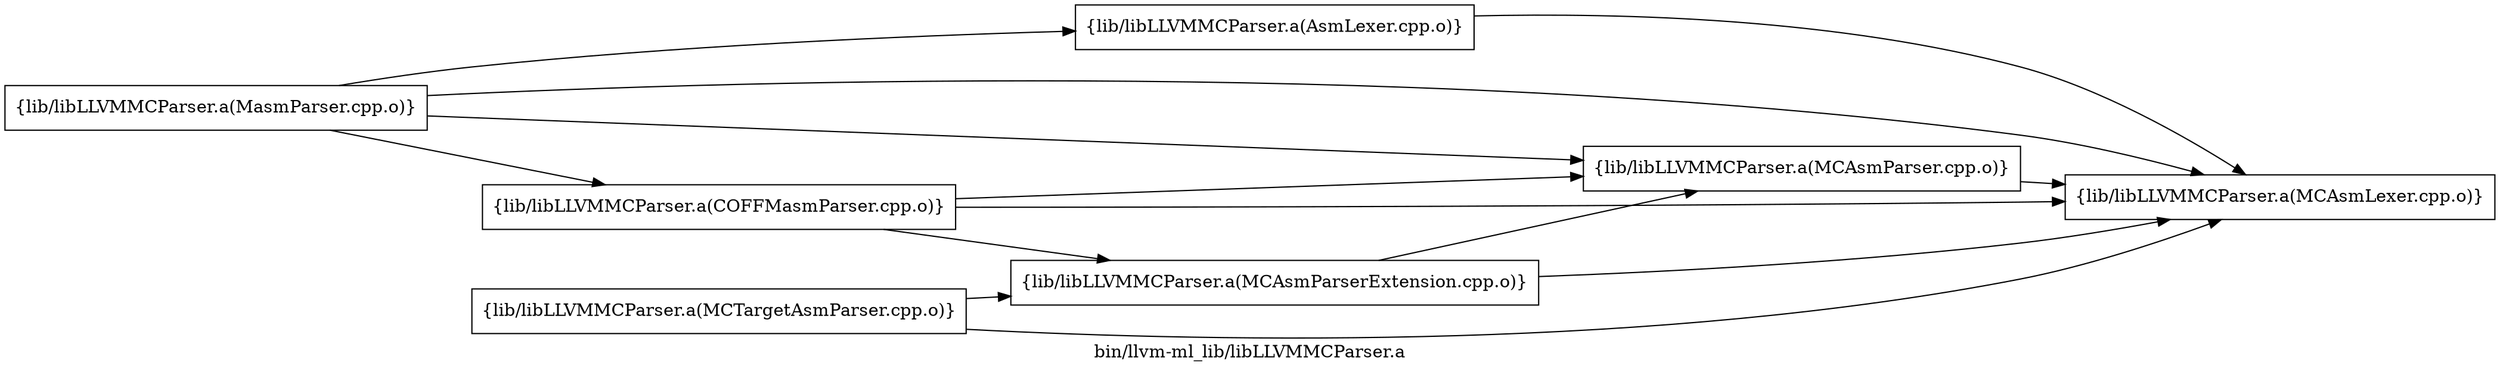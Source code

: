 digraph "bin/llvm-ml_lib/libLLVMMCParser.a" {
	label="bin/llvm-ml_lib/libLLVMMCParser.a";
	rankdir=LR;
	{ rank=same; Node0x55c229090d08;  }

	Node0x55c229090d08 [shape=record,shape=box,group=0,label="{lib/libLLVMMCParser.a(AsmLexer.cpp.o)}"];
	Node0x55c229090d08 -> Node0x55c229091348;
	Node0x55c229091348 [shape=record,shape=box,group=0,label="{lib/libLLVMMCParser.a(MCAsmLexer.cpp.o)}"];
	Node0x55c22908f368 [shape=record,shape=box,group=0,label="{lib/libLLVMMCParser.a(MCAsmParser.cpp.o)}"];
	Node0x55c22908f368 -> Node0x55c229091348;
	Node0x55c22908e198 [shape=record,shape=box,group=0,label="{lib/libLLVMMCParser.a(MasmParser.cpp.o)}"];
	Node0x55c22908e198 -> Node0x55c229090d08;
	Node0x55c22908e198 -> Node0x55c229091348;
	Node0x55c22908e198 -> Node0x55c22908f368;
	Node0x55c22908e198 -> Node0x55c22908e3c8;
	Node0x55c22908fa98 [shape=record,shape=box,group=0,label="{lib/libLLVMMCParser.a(MCAsmParserExtension.cpp.o)}"];
	Node0x55c22908fa98 -> Node0x55c229091348;
	Node0x55c22908fa98 -> Node0x55c22908f368;
	Node0x55c22908fe08 [shape=record,shape=box,group=0,label="{lib/libLLVMMCParser.a(MCTargetAsmParser.cpp.o)}"];
	Node0x55c22908fe08 -> Node0x55c229091348;
	Node0x55c22908fe08 -> Node0x55c22908fa98;
	Node0x55c22908e3c8 [shape=record,shape=box,group=0,label="{lib/libLLVMMCParser.a(COFFMasmParser.cpp.o)}"];
	Node0x55c22908e3c8 -> Node0x55c229091348;
	Node0x55c22908e3c8 -> Node0x55c22908f368;
	Node0x55c22908e3c8 -> Node0x55c22908fa98;
}

